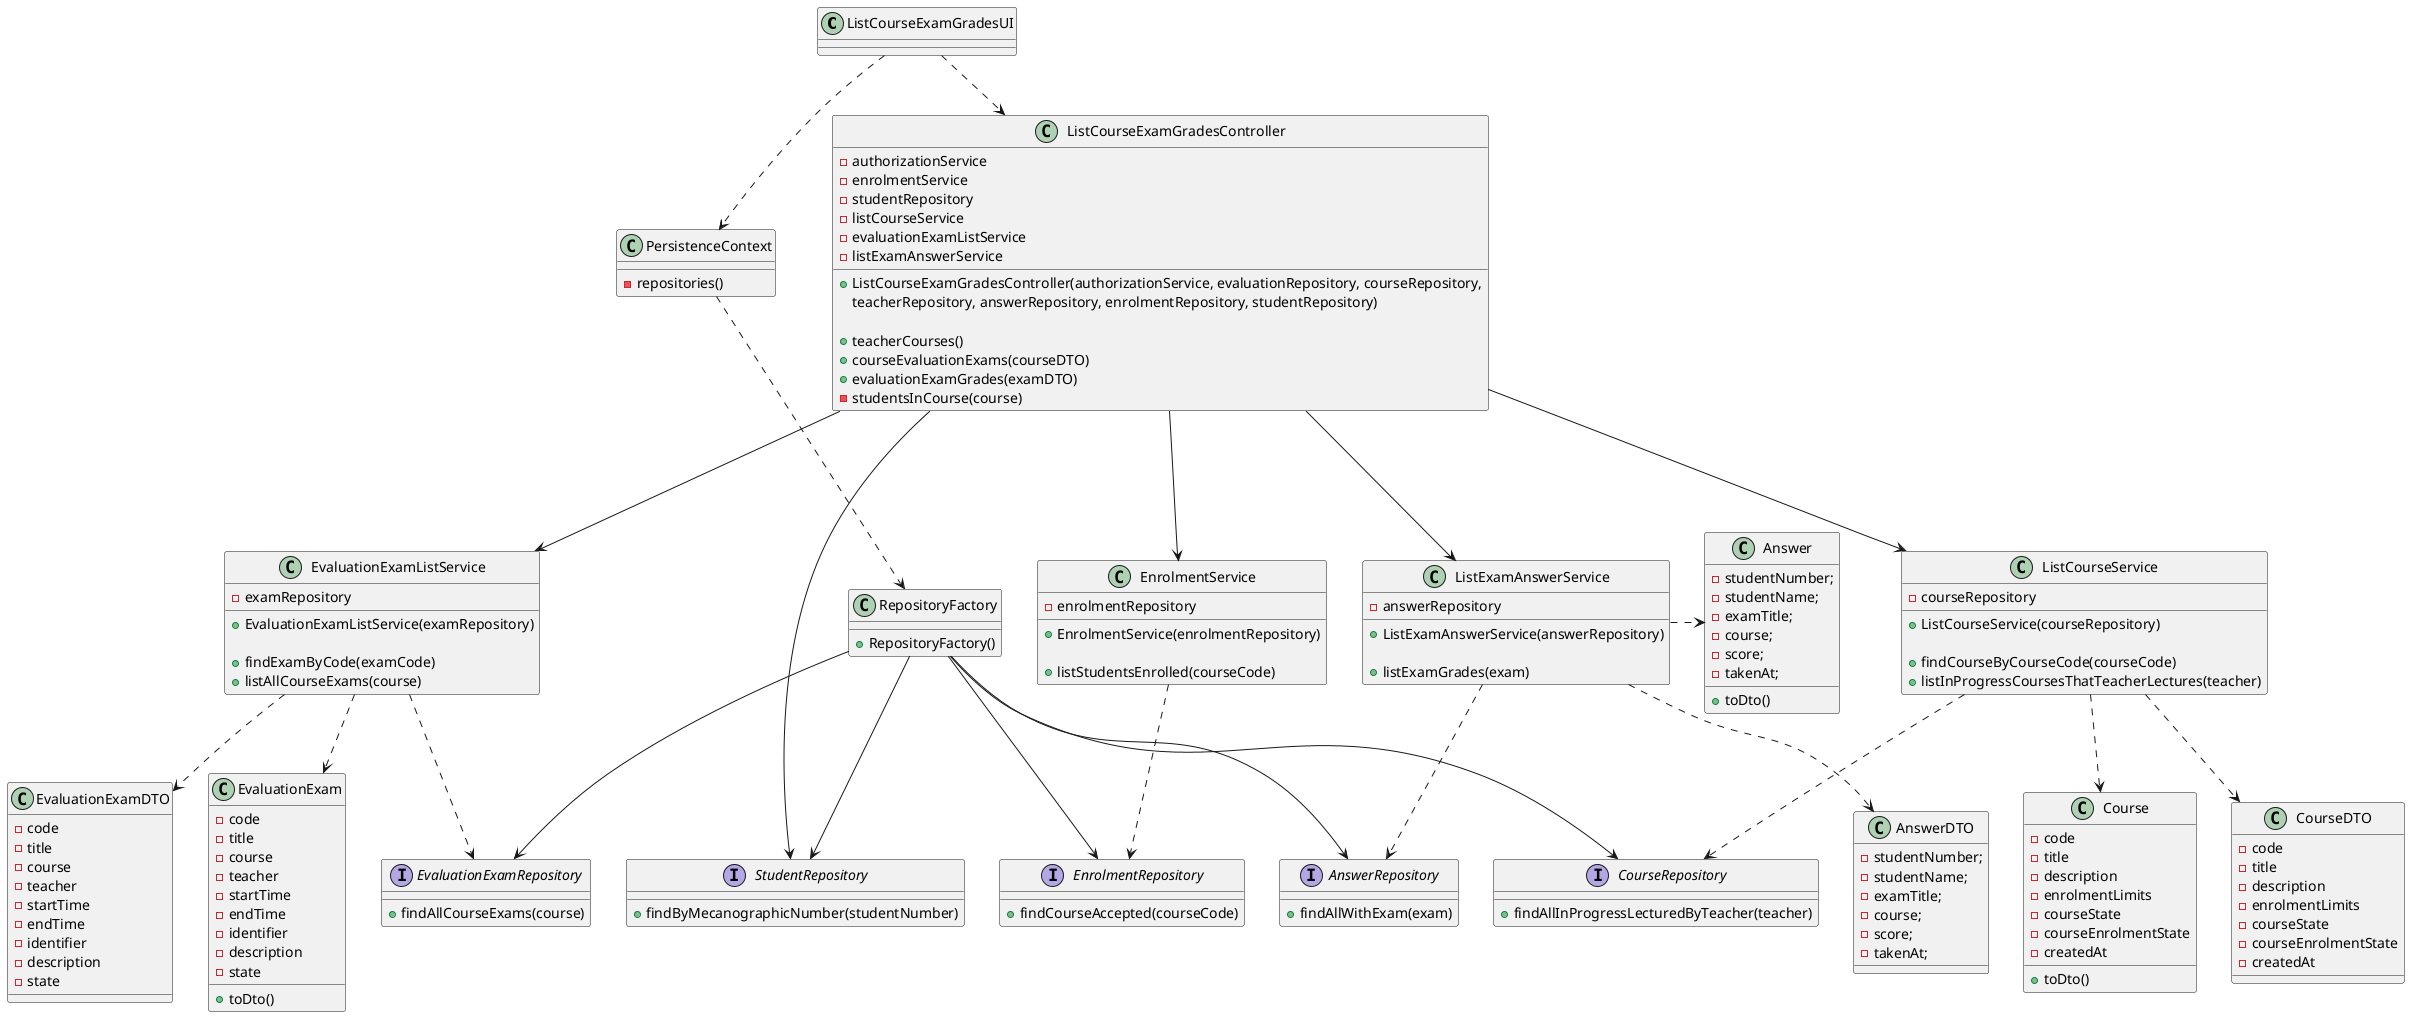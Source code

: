 @startuml US2006_CD
'https://plantuml.com/class-diagram

class ListCourseExamGradesUI {

}

class ListCourseExamGradesController {
- authorizationService
- enrolmentService
- studentRepository
- listCourseService
- evaluationExamListService
- listExamAnswerService

+ ListCourseExamGradesController(authorizationService, evaluationRepository, courseRepository,
 teacherRepository, answerRepository, enrolmentRepository, studentRepository)

+ teacherCourses()
+ courseEvaluationExams(courseDTO)
+ evaluationExamGrades(examDTO)
- studentsInCourse(course)
}

class Answer {
- studentNumber;
- studentName;
- examTitle;
- course;
- score;
- takenAt;

+ toDto()
}

class AnswerDTO {
- studentNumber;
- studentName;
- examTitle;
- course;
- score;
- takenAt;
}

interface AnswerRepository {
+ findAllWithExam(exam)
}

class ListExamAnswerService
{
- answerRepository

+ ListExamAnswerService(answerRepository)

+ listExamGrades(exam)
}

class ListCourseService {
- courseRepository

+ ListCourseService(courseRepository)

+ findCourseByCourseCode(courseCode)
+ listInProgressCoursesThatTeacherLectures(teacher)
}

interface CourseRepository {
  + findAllInProgressLecturedByTeacher(teacher)
}


class Course {
  - code
  - title
  - description
  - enrolmentLimits
  - courseState
  - courseEnrolmentState
  - createdAt

  + toDto()
}

class CourseDTO {
  - code
  - title
  - description
  - enrolmentLimits
  - courseState
  - courseEnrolmentState
  - createdAt
}

interface EvaluationExamRepository {
+ findAllCourseExams(course)
}


class EvaluationExamListService {
- examRepository

+ EvaluationExamListService(examRepository)

+ findExamByCode(examCode)
+ listAllCourseExams(course)
}

class EvaluationExamDTO {
- code
- title
- course
- teacher
- startTime
- endTime
- identifier
- description
- state
}

class EvaluationExam {
- code
- title
- course
- teacher
- startTime
- endTime
- identifier
- description
- state
+ toDto()
}

class EnrolmentService {
- enrolmentRepository


+ EnrolmentService(enrolmentRepository)

+ listStudentsEnrolled(courseCode)
}

interface EnrolmentRepository {
+ findCourseAccepted(courseCode)
}

class RepositoryFactory {
  + RepositoryFactory()
}

interface StudentRepository {
  + findByMecanographicNumber(studentNumber)
}


class PersistenceContext {
  - repositories()
}

ListCourseExamGradesUI ..> ListCourseExamGradesController
ListCourseExamGradesUI ..> PersistenceContext
PersistenceContext ..> RepositoryFactory

RepositoryFactory --> AnswerRepository
RepositoryFactory --> CourseRepository
RepositoryFactory --> EvaluationExamRepository
RepositoryFactory --> EnrolmentRepository
RepositoryFactory --> StudentRepository

ListCourseExamGradesController ---> ListCourseService
ListCourseExamGradesController ---> ListExamAnswerService
ListCourseExamGradesController ---> EvaluationExamListService
ListCourseExamGradesController ---> EnrolmentService
ListCourseExamGradesController ---> StudentRepository

EvaluationExamListService ..> EvaluationExam
EvaluationExamListService ..> EvaluationExamDTO
EvaluationExamListService ..> EvaluationExamRepository


EnrolmentService ..> EnrolmentRepository

ListCourseService ..> Course
ListCourseService ..> CourseDTO
ListCourseService ..> CourseRepository

ListExamAnswerService .> Answer
ListExamAnswerService ..> AnswerDTO
ListExamAnswerService ..> AnswerRepository

@enduml
